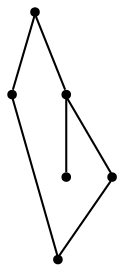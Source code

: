 graph {
  node [shape=point,comment="{\"directed\":false,\"doi\":\"10.1007/978-3-319-50106-2_27\",\"figure\":\"1 (2)\"}"]

  v0 [pos="808.3204502018298,1305.6310319647603"]
  v1 [pos="797.0061630408419,1407.4709587894988"]
  v2 [pos="740.4262699763483,1249.0559655207176"]
  v3 [pos="740.4262699763483,1294.3168834678336"]
  v4 [pos="695.1649244968285,1407.4709587894988"]
  v5 [pos="683.8464405002724,1305.6310319647603"]

  v0 -- v2 [id="-1",pos="808.3204502018298,1305.6310319647603 808.8455633551791,1303.4310603525478 808.8455633551791,1301.544705089127 808.8455633551791,1297.7172960178345 808.8455633551791,1290.1745303532168 808.8455633551791,1275.0889990239814 801.2985084122857,1265.6584435511427 793.7556503049605,1256.227888078304 778.6698705018921,1252.456505245995 767.3555833409042,1250.568715437774 756.0370993443481,1248.6851224136863 748.4942412370228,1248.6851224136863 740.4262699763483,1249.0559655207176"]
  v0 -- v1 [id="-2",pos="808.3204502018298,1305.6310319647603 809.8155624475876,1307.2031534764296 810.758227141404,1309.0874107763607 812.6169924088417,1312.80282734707 816.3884214625044,1320.3497897958207 823.9312795698297,1335.4353211250561 822.0434666252144,1352.4087694377893 820.159850516167,1369.3820905752457 808.8455633551791,1388.243201520923 803.1863213569011,1397.6695602096288 800.2029299364576,1402.64471445084 798.7934471284349,1404.995191938372 797.0061630408419,1407.4709587894988"]
  v1 -- v4 [id="-6",pos="797.0061630408419,1407.4709587894988 794.9053533347413,1405.5262440568088 792.5538168671224,1404.1167943715511 788.0964083066824,1401.4451398260708 778.6698705018921,1395.7859671855408 759.8085283980108,1384.4716915133374 748.4942412370228,1380.6962390721724 737.1757572404669,1376.9248562398634 733.4085250223723,1380.6962390721724 725.8614700794789,1386.355411712702 718.3186119721536,1392.014584353232 707.0043248111657,1399.5573500178498 701.3450828128877,1403.3287328501585 695.68997406176,1407.1001156824675 695.68997406176,1407.1001156824675 695.1649244968285,1407.4709587894988"]
  v2 -- v5 [id="-13",pos="740.4262699763483,1249.0559655207176 732.883411869023,1249.0559655207176 732.883411869023,1249.0559655207176 732.883411869023,1249.0559655207176 725.8614700794789,1248.6851224136863 710.7757538648283,1248.6851224136863 703.2286989219349,1254.344295054216 695.68997406176,1259.9992709106127 695.68997406176,1271.3176161916724 693.8022247055624,1280.7439748803781 691.914411760947,1290.1745303532168 688.1429827072843,1297.7172960178345 683.8464405002724,1305.6310319647603"]
  v2 -- v3 [id="-16",pos="740.4262699763483,1249.0559655207176 732.883411869023,1256.5987311853353 725.3405537616977,1264.141496849953 725.3405537616977,1271.6884592987037 725.3405537616977,1279.2312249633214 732.883411869023,1286.7739906279392 740.4262699763483,1294.3168834678336"]
  v5 -- v4 [id="-23",pos="683.8464405002724,1305.6310319647603 676.8286955462963,1312.80282734707 669.2857738505534,1320.3497897958207 665.5143447968908,1331.6639382927474 661.7429157432281,1342.9782139649506 661.7429157432281,1358.0678149030423 661.7429157432281,1371.2698803834667 661.7429157432281,1384.4716915133374 661.7429157432281,1395.7859671855408 667.3980244943557,1401.4451398260708 673.0572029042161,1407.1001156824675 684.3715536536217,1407.1001156824675 695.1649244968285,1407.4709587894988"]
}